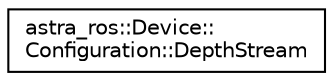 digraph "Graphical Class Hierarchy"
{
 // LATEX_PDF_SIZE
  edge [fontname="Helvetica",fontsize="10",labelfontname="Helvetica",labelfontsize="10"];
  node [fontname="Helvetica",fontsize="10",shape=record];
  rankdir="LR";
  Node0 [label="astra_ros::Device::\lConfiguration::DepthStream",height=0.2,width=0.4,color="black", fillcolor="white", style="filled",URL="$structastra__ros_1_1Device_1_1Configuration_1_1DepthStream.html",tooltip=" "];
}
